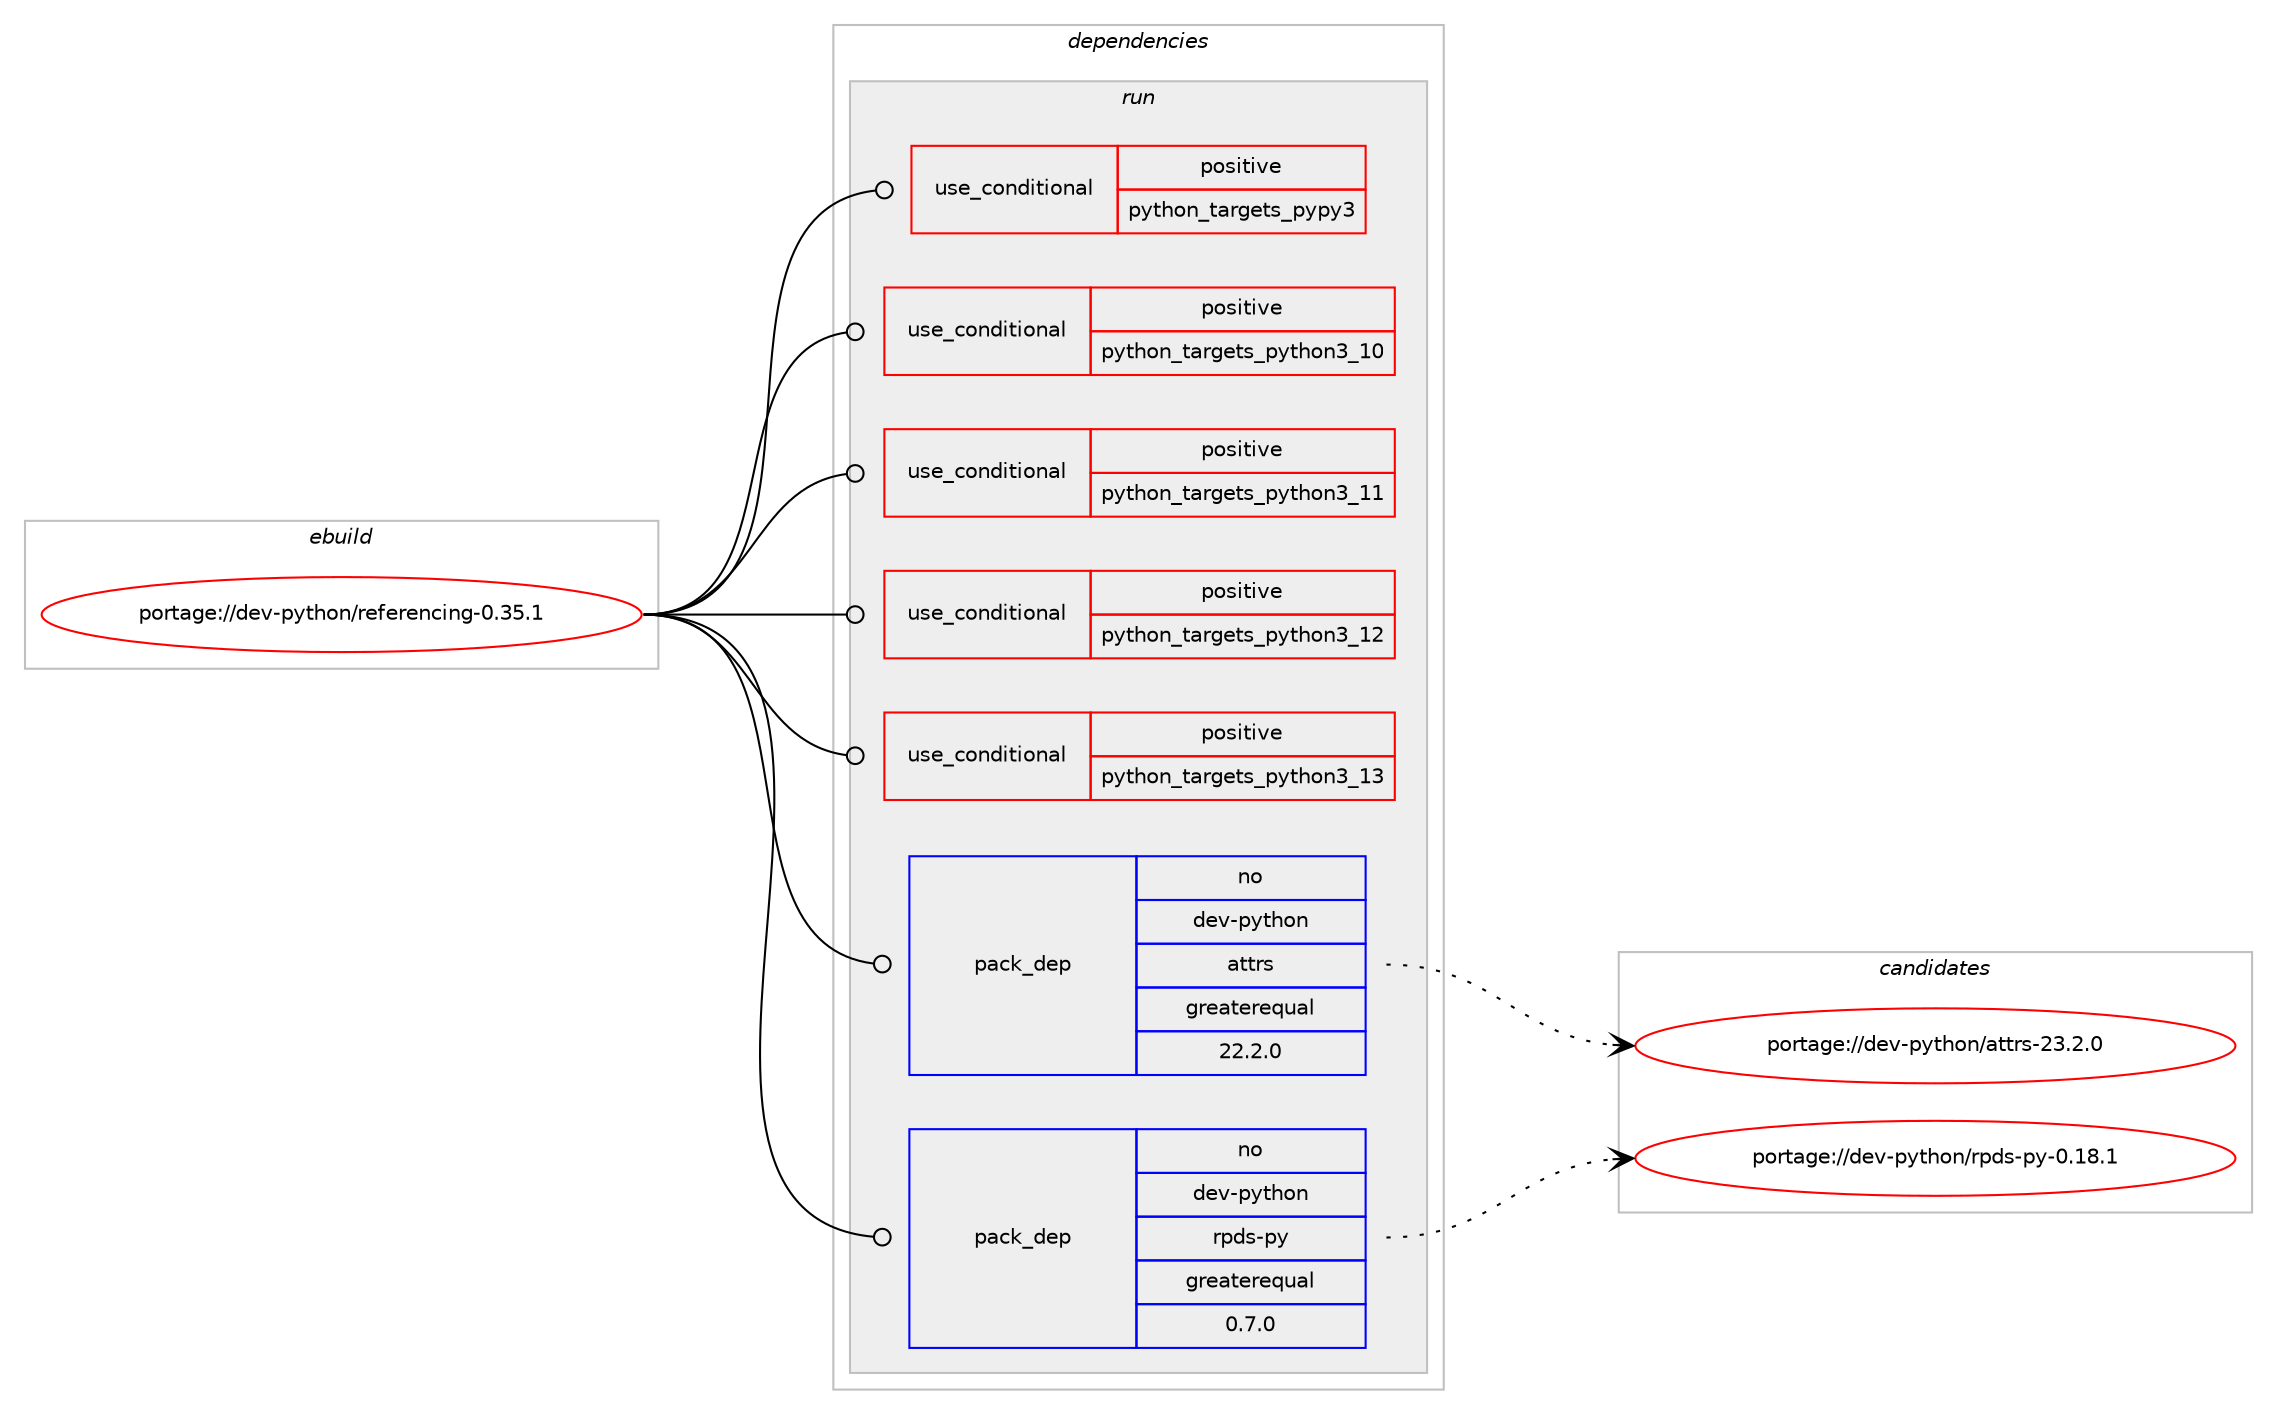 digraph prolog {

# *************
# Graph options
# *************

newrank=true;
concentrate=true;
compound=true;
graph [rankdir=LR,fontname=Helvetica,fontsize=10,ranksep=1.5];#, ranksep=2.5, nodesep=0.2];
edge  [arrowhead=vee];
node  [fontname=Helvetica,fontsize=10];

# **********
# The ebuild
# **********

subgraph cluster_leftcol {
color=gray;
rank=same;
label=<<i>ebuild</i>>;
id [label="portage://dev-python/referencing-0.35.1", color=red, width=4, href="../dev-python/referencing-0.35.1.svg"];
}

# ****************
# The dependencies
# ****************

subgraph cluster_midcol {
color=gray;
label=<<i>dependencies</i>>;
subgraph cluster_compile {
fillcolor="#eeeeee";
style=filled;
label=<<i>compile</i>>;
}
subgraph cluster_compileandrun {
fillcolor="#eeeeee";
style=filled;
label=<<i>compile and run</i>>;
}
subgraph cluster_run {
fillcolor="#eeeeee";
style=filled;
label=<<i>run</i>>;
subgraph cond37610 {
dependency81143 [label=<<TABLE BORDER="0" CELLBORDER="1" CELLSPACING="0" CELLPADDING="4"><TR><TD ROWSPAN="3" CELLPADDING="10">use_conditional</TD></TR><TR><TD>positive</TD></TR><TR><TD>python_targets_pypy3</TD></TR></TABLE>>, shape=none, color=red];
# *** BEGIN UNKNOWN DEPENDENCY TYPE (TODO) ***
# dependency81143 -> package_dependency(portage://dev-python/referencing-0.35.1,run,no,dev-python,pypy3,none,[,,],any_same_slot,[])
# *** END UNKNOWN DEPENDENCY TYPE (TODO) ***

}
id:e -> dependency81143:w [weight=20,style="solid",arrowhead="odot"];
subgraph cond37611 {
dependency81144 [label=<<TABLE BORDER="0" CELLBORDER="1" CELLSPACING="0" CELLPADDING="4"><TR><TD ROWSPAN="3" CELLPADDING="10">use_conditional</TD></TR><TR><TD>positive</TD></TR><TR><TD>python_targets_python3_10</TD></TR></TABLE>>, shape=none, color=red];
# *** BEGIN UNKNOWN DEPENDENCY TYPE (TODO) ***
# dependency81144 -> package_dependency(portage://dev-python/referencing-0.35.1,run,no,dev-lang,python,none,[,,],[slot(3.10)],[])
# *** END UNKNOWN DEPENDENCY TYPE (TODO) ***

}
id:e -> dependency81144:w [weight=20,style="solid",arrowhead="odot"];
subgraph cond37612 {
dependency81145 [label=<<TABLE BORDER="0" CELLBORDER="1" CELLSPACING="0" CELLPADDING="4"><TR><TD ROWSPAN="3" CELLPADDING="10">use_conditional</TD></TR><TR><TD>positive</TD></TR><TR><TD>python_targets_python3_11</TD></TR></TABLE>>, shape=none, color=red];
# *** BEGIN UNKNOWN DEPENDENCY TYPE (TODO) ***
# dependency81145 -> package_dependency(portage://dev-python/referencing-0.35.1,run,no,dev-lang,python,none,[,,],[slot(3.11)],[])
# *** END UNKNOWN DEPENDENCY TYPE (TODO) ***

}
id:e -> dependency81145:w [weight=20,style="solid",arrowhead="odot"];
subgraph cond37613 {
dependency81146 [label=<<TABLE BORDER="0" CELLBORDER="1" CELLSPACING="0" CELLPADDING="4"><TR><TD ROWSPAN="3" CELLPADDING="10">use_conditional</TD></TR><TR><TD>positive</TD></TR><TR><TD>python_targets_python3_12</TD></TR></TABLE>>, shape=none, color=red];
# *** BEGIN UNKNOWN DEPENDENCY TYPE (TODO) ***
# dependency81146 -> package_dependency(portage://dev-python/referencing-0.35.1,run,no,dev-lang,python,none,[,,],[slot(3.12)],[])
# *** END UNKNOWN DEPENDENCY TYPE (TODO) ***

}
id:e -> dependency81146:w [weight=20,style="solid",arrowhead="odot"];
subgraph cond37614 {
dependency81147 [label=<<TABLE BORDER="0" CELLBORDER="1" CELLSPACING="0" CELLPADDING="4"><TR><TD ROWSPAN="3" CELLPADDING="10">use_conditional</TD></TR><TR><TD>positive</TD></TR><TR><TD>python_targets_python3_13</TD></TR></TABLE>>, shape=none, color=red];
# *** BEGIN UNKNOWN DEPENDENCY TYPE (TODO) ***
# dependency81147 -> package_dependency(portage://dev-python/referencing-0.35.1,run,no,dev-lang,python,none,[,,],[slot(3.13)],[])
# *** END UNKNOWN DEPENDENCY TYPE (TODO) ***

}
id:e -> dependency81147:w [weight=20,style="solid",arrowhead="odot"];
subgraph pack42295 {
dependency81148 [label=<<TABLE BORDER="0" CELLBORDER="1" CELLSPACING="0" CELLPADDING="4" WIDTH="220"><TR><TD ROWSPAN="6" CELLPADDING="30">pack_dep</TD></TR><TR><TD WIDTH="110">no</TD></TR><TR><TD>dev-python</TD></TR><TR><TD>attrs</TD></TR><TR><TD>greaterequal</TD></TR><TR><TD>22.2.0</TD></TR></TABLE>>, shape=none, color=blue];
}
id:e -> dependency81148:w [weight=20,style="solid",arrowhead="odot"];
subgraph pack42296 {
dependency81149 [label=<<TABLE BORDER="0" CELLBORDER="1" CELLSPACING="0" CELLPADDING="4" WIDTH="220"><TR><TD ROWSPAN="6" CELLPADDING="30">pack_dep</TD></TR><TR><TD WIDTH="110">no</TD></TR><TR><TD>dev-python</TD></TR><TR><TD>rpds-py</TD></TR><TR><TD>greaterequal</TD></TR><TR><TD>0.7.0</TD></TR></TABLE>>, shape=none, color=blue];
}
id:e -> dependency81149:w [weight=20,style="solid",arrowhead="odot"];
}
}

# **************
# The candidates
# **************

subgraph cluster_choices {
rank=same;
color=gray;
label=<<i>candidates</i>>;

subgraph choice42295 {
color=black;
nodesep=1;
choice10010111845112121116104111110479711611611411545505146504648 [label="portage://dev-python/attrs-23.2.0", color=red, width=4,href="../dev-python/attrs-23.2.0.svg"];
dependency81148:e -> choice10010111845112121116104111110479711611611411545505146504648:w [style=dotted,weight="100"];
}
subgraph choice42296 {
color=black;
nodesep=1;
choice10010111845112121116104111110471141121001154511212145484649564649 [label="portage://dev-python/rpds-py-0.18.1", color=red, width=4,href="../dev-python/rpds-py-0.18.1.svg"];
dependency81149:e -> choice10010111845112121116104111110471141121001154511212145484649564649:w [style=dotted,weight="100"];
}
}

}

